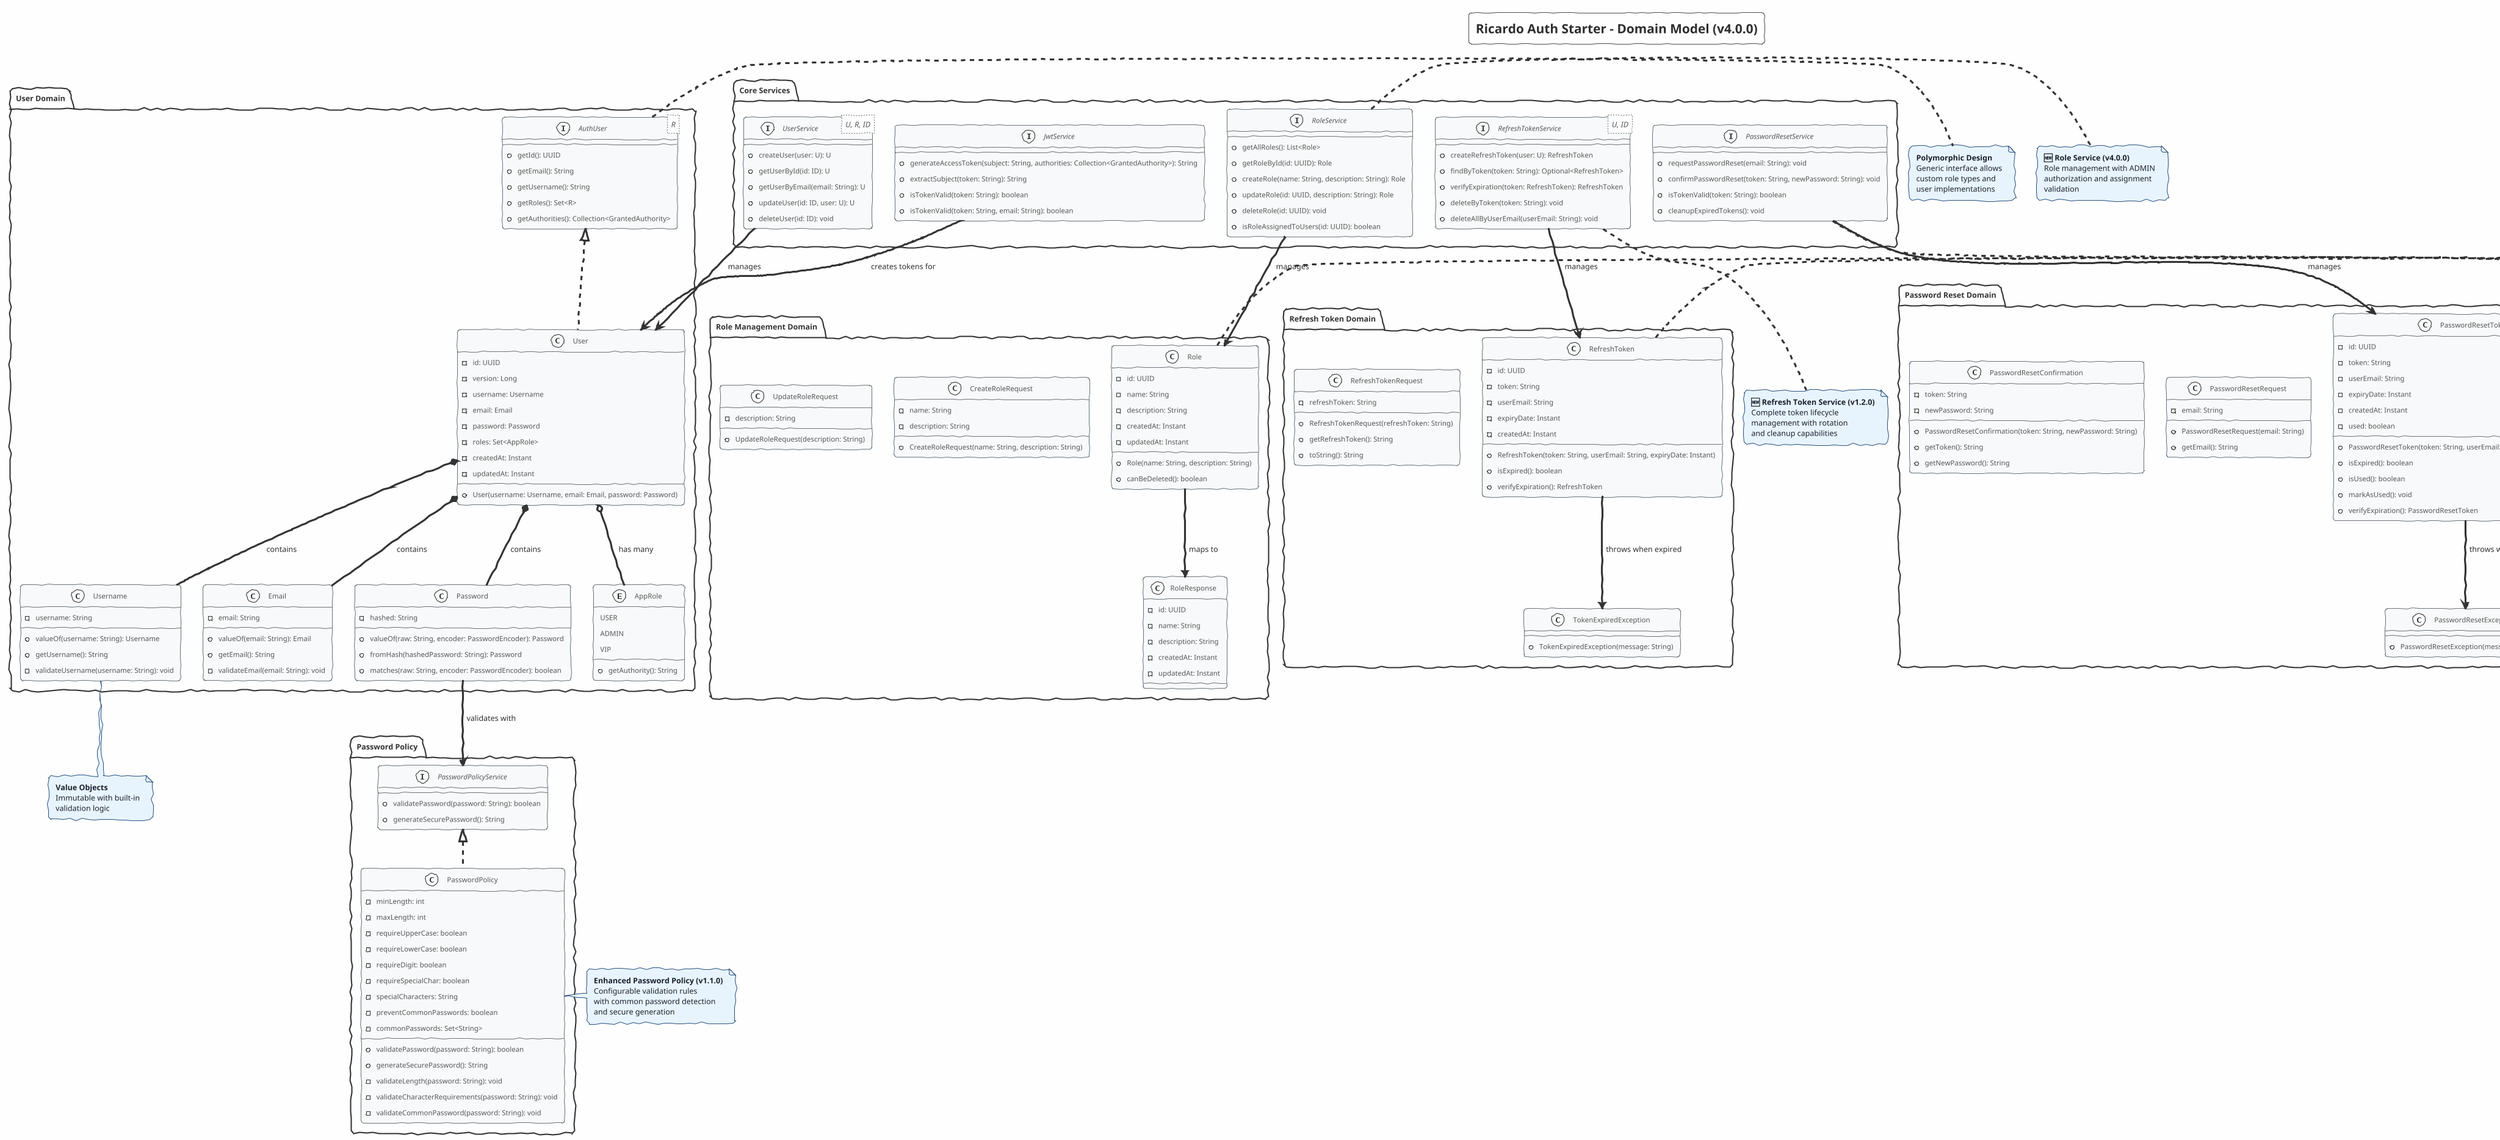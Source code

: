 @startuml Auth Starter - Domain Model

!theme sketchy-outline
skinparam backgroundColor #FEFEFE
skinparam classBackgroundColor #F8F9FA
skinparam classBorderColor #6C757D
skinparam noteBackgroundColor #E8F4FD
skinparam noteBorderColor #2C5282
skinparam noteFontColor #1A202C

title Ricardo Auth Starter - Domain Model (v4.0.0)

package "User Domain" {
    interface "AuthUser<R>" as AuthUser {
        +getId(): UUID
        +getEmail(): String
        +getUsername(): String
        +getRoles(): Set<R>
        +getAuthorities(): Collection<GrantedAuthority>
    }

    class User {
        -id: UUID
        -version: Long
        -username: Username
        -email: Email
        -password: Password
        -roles: Set<AppRole>
        -createdAt: Instant
        -updatedAt: Instant
        +User(username: Username, email: Email, password: Password)
    }

    class Username {
        -username: String
        +valueOf(username: String): Username
        +getUsername(): String
        -validateUsername(username: String): void
    }

    class Email {
        -email: String
        +valueOf(email: String): Email
        +getEmail(): String
        -validateEmail(email: String): void
    }

    class Password {
        -hashed: String
        +valueOf(raw: String, encoder: PasswordEncoder): Password
        +fromHash(hashedPassword: String): Password
        +matches(raw: String, encoder: PasswordEncoder): boolean
    }

    enum AppRole {
        USER
        ADMIN
        VIP
        +getAuthority(): String
    }

    User .up.|> AuthUser
    User *-- Username : contains
    User *-- Email : contains
    User *-- Password : contains
    User o-- AppRole : has many
}

package "Refresh Token Domain" {
    class RefreshToken {
        -id: UUID
        -token: String
        -userEmail: String
        -expiryDate: Instant
        -createdAt: Instant
        +RefreshToken(token: String, userEmail: String, expiryDate: Instant)
        +isExpired(): boolean
        +verifyExpiration(): RefreshToken
    }
    
    class RefreshTokenRequest {
        -refreshToken: String
        +RefreshTokenRequest(refreshToken: String)
        +getRefreshToken(): String
        +toString(): String
    }
    
    class TokenExpiredException {
        +TokenExpiredException(message: String)
    }
    
    RefreshToken --> TokenExpiredException : throws when expired
}

package "Password Policy" {
    interface PasswordPolicyService {
        +validatePassword(password: String): boolean
        +generateSecurePassword(): String
    }

    class PasswordPolicy {
        -minLength: int
        -maxLength: int
        -requireUpperCase: boolean
        -requireLowerCase: boolean
        -requireDigit: boolean
        -requireSpecialChar: boolean
        -specialCharacters: String
        -preventCommonPasswords: boolean
        -commonPasswords: Set<String>
        +validatePassword(password: String): boolean
        +generateSecurePassword(): String
        -validateLength(password: String): void
        -validateCharacterRequirements(password: String): void
        -validateCommonPassword(password: String): void
    }

    PasswordPolicy .up.|> PasswordPolicyService
    Password --> PasswordPolicyService : validates with
}

package "Password Reset Domain" {
    class PasswordResetToken {
        -id: UUID
        -token: String
        -userEmail: String
        -expiryDate: Instant
        -createdAt: Instant
        -used: boolean
        +PasswordResetToken(token: String, userEmail: String, expiryDate: Instant)
        +isExpired(): boolean
        +isUsed(): boolean
        +markAsUsed(): void
        +verifyExpiration(): PasswordResetToken
    }
    
    class PasswordResetRequest {
        -email: String
        +PasswordResetRequest(email: String)
        +getEmail(): String
    }
    
    class PasswordResetConfirmation {
        -token: String
        -newPassword: String
        +PasswordResetConfirmation(token: String, newPassword: String)
        +getToken(): String
        +getNewPassword(): String
    }
    
    class PasswordResetException {
        +PasswordResetException(message: String)
    }
    
    PasswordResetToken --> PasswordResetException : throws when expired/used
}

package "Role Management Domain" {
    class Role {
        -id: UUID
        -name: String
        -description: String
        -createdAt: Instant
        -updatedAt: Instant
        +Role(name: String, description: String)
        +canBeDeleted(): boolean
    }
    
    class CreateRoleRequest {
        -name: String
        -description: String
        +CreateRoleRequest(name: String, description: String)
    }
    
    class UpdateRoleRequest {
        -description: String
        +UpdateRoleRequest(description: String)
    }
    
    class RoleResponse {
        -id: UUID
        -name: String
        -description: String
        -createdAt: Instant
        -updatedAt: Instant
    }
    
    Role --> RoleResponse : maps to
}
    
package "Core Services" {
    interface "UserService<U, R, ID>" as UserService {
        +createUser(user: U): U
        +getUserById(id: ID): U
        +getUserByEmail(email: String): U
        +updateUser(id: ID, user: U): U
        +deleteUser(id: ID): void
    }
    
    interface JwtService {
        +generateAccessToken(subject: String, authorities: Collection<GrantedAuthority>): String
        +extractSubject(token: String): String
        +isTokenValid(token: String): boolean
        +isTokenValid(token: String, email: String): boolean
    }
    
    interface "RefreshTokenService<U, ID>" as RefreshTokenService {
        +createRefreshToken(user: U): RefreshToken
        +findByToken(token: String): Optional<RefreshToken>
        +verifyExpiration(token: RefreshToken): RefreshToken
        +deleteByToken(token: String): void
        +deleteAllByUserEmail(userEmail: String): void
    }
    
    interface PasswordResetService {
        +requestPasswordReset(email: String): void
        +confirmPasswordReset(token: String, newPassword: String): void
        +isTokenValid(token: String): boolean
        +cleanupExpiredTokens(): void
    }
    
    interface RoleService {
        +getAllRoles(): List<Role>
        +getRoleById(id: UUID): Role
        +createRole(name: String, description: String): Role
        +updateRole(id: UUID, description: String): Role
        +deleteRole(id: UUID): void
        +isRoleAssignedToUsers(id: UUID): boolean
    }
    
    UserService --> User : manages
    RefreshTokenService --> RefreshToken : manages
    JwtService --> User : creates tokens for
    PasswordResetService --> PasswordResetToken : manages
    RoleService --> Role : manages
}

note right of AuthUser #E8F4FD
  **Polymorphic Design**
  Generic interface allows
  custom role types and
  user implementations
end note

note bottom of Username #E8F4FD
  **Value Objects**
  Immutable with built-in
  validation logic
end note

note right of RefreshToken #E8F4FD
  **🆕 Refresh Token (v1.2.0)**
  Secure token storage with
  expiration validation and
  automatic cleanup support
end note

note right of PasswordPolicy #E8F4FD
  **Enhanced Password Policy (v1.1.0)**
  Configurable validation rules
  with common password detection
  and secure generation
end note

note bottom of RefreshTokenService #E8F4FD
  **🆕 Refresh Token Service (v1.2.0)**
  Complete token lifecycle
  management with rotation
  and cleanup capabilities
end note

note right of PasswordResetToken #E8F4FD
  **🆕 Password Reset (v4.0.0)**
  OWASP-compliant password reset
  with secure token generation,
  expiration handling, and
  email integration
end note

note right of Role #E8F4FD
  **🆕 Role Management (v4.0.0)**
  Complete role management with
  CRUD operations, validation,
  and assignment tracking
end note

note bottom of PasswordResetService #E8F4FD
  **🆕 Password Reset Service (v4.0.0)**
  Secure password reset flow
  with email notifications,
  token validation, and cleanup
end note

note right of RoleService #E8F4FD
  **🆕 Role Service (v4.0.0)**
  Role management with ADMIN
  authorization and assignment
  validation
end note

@enduml

